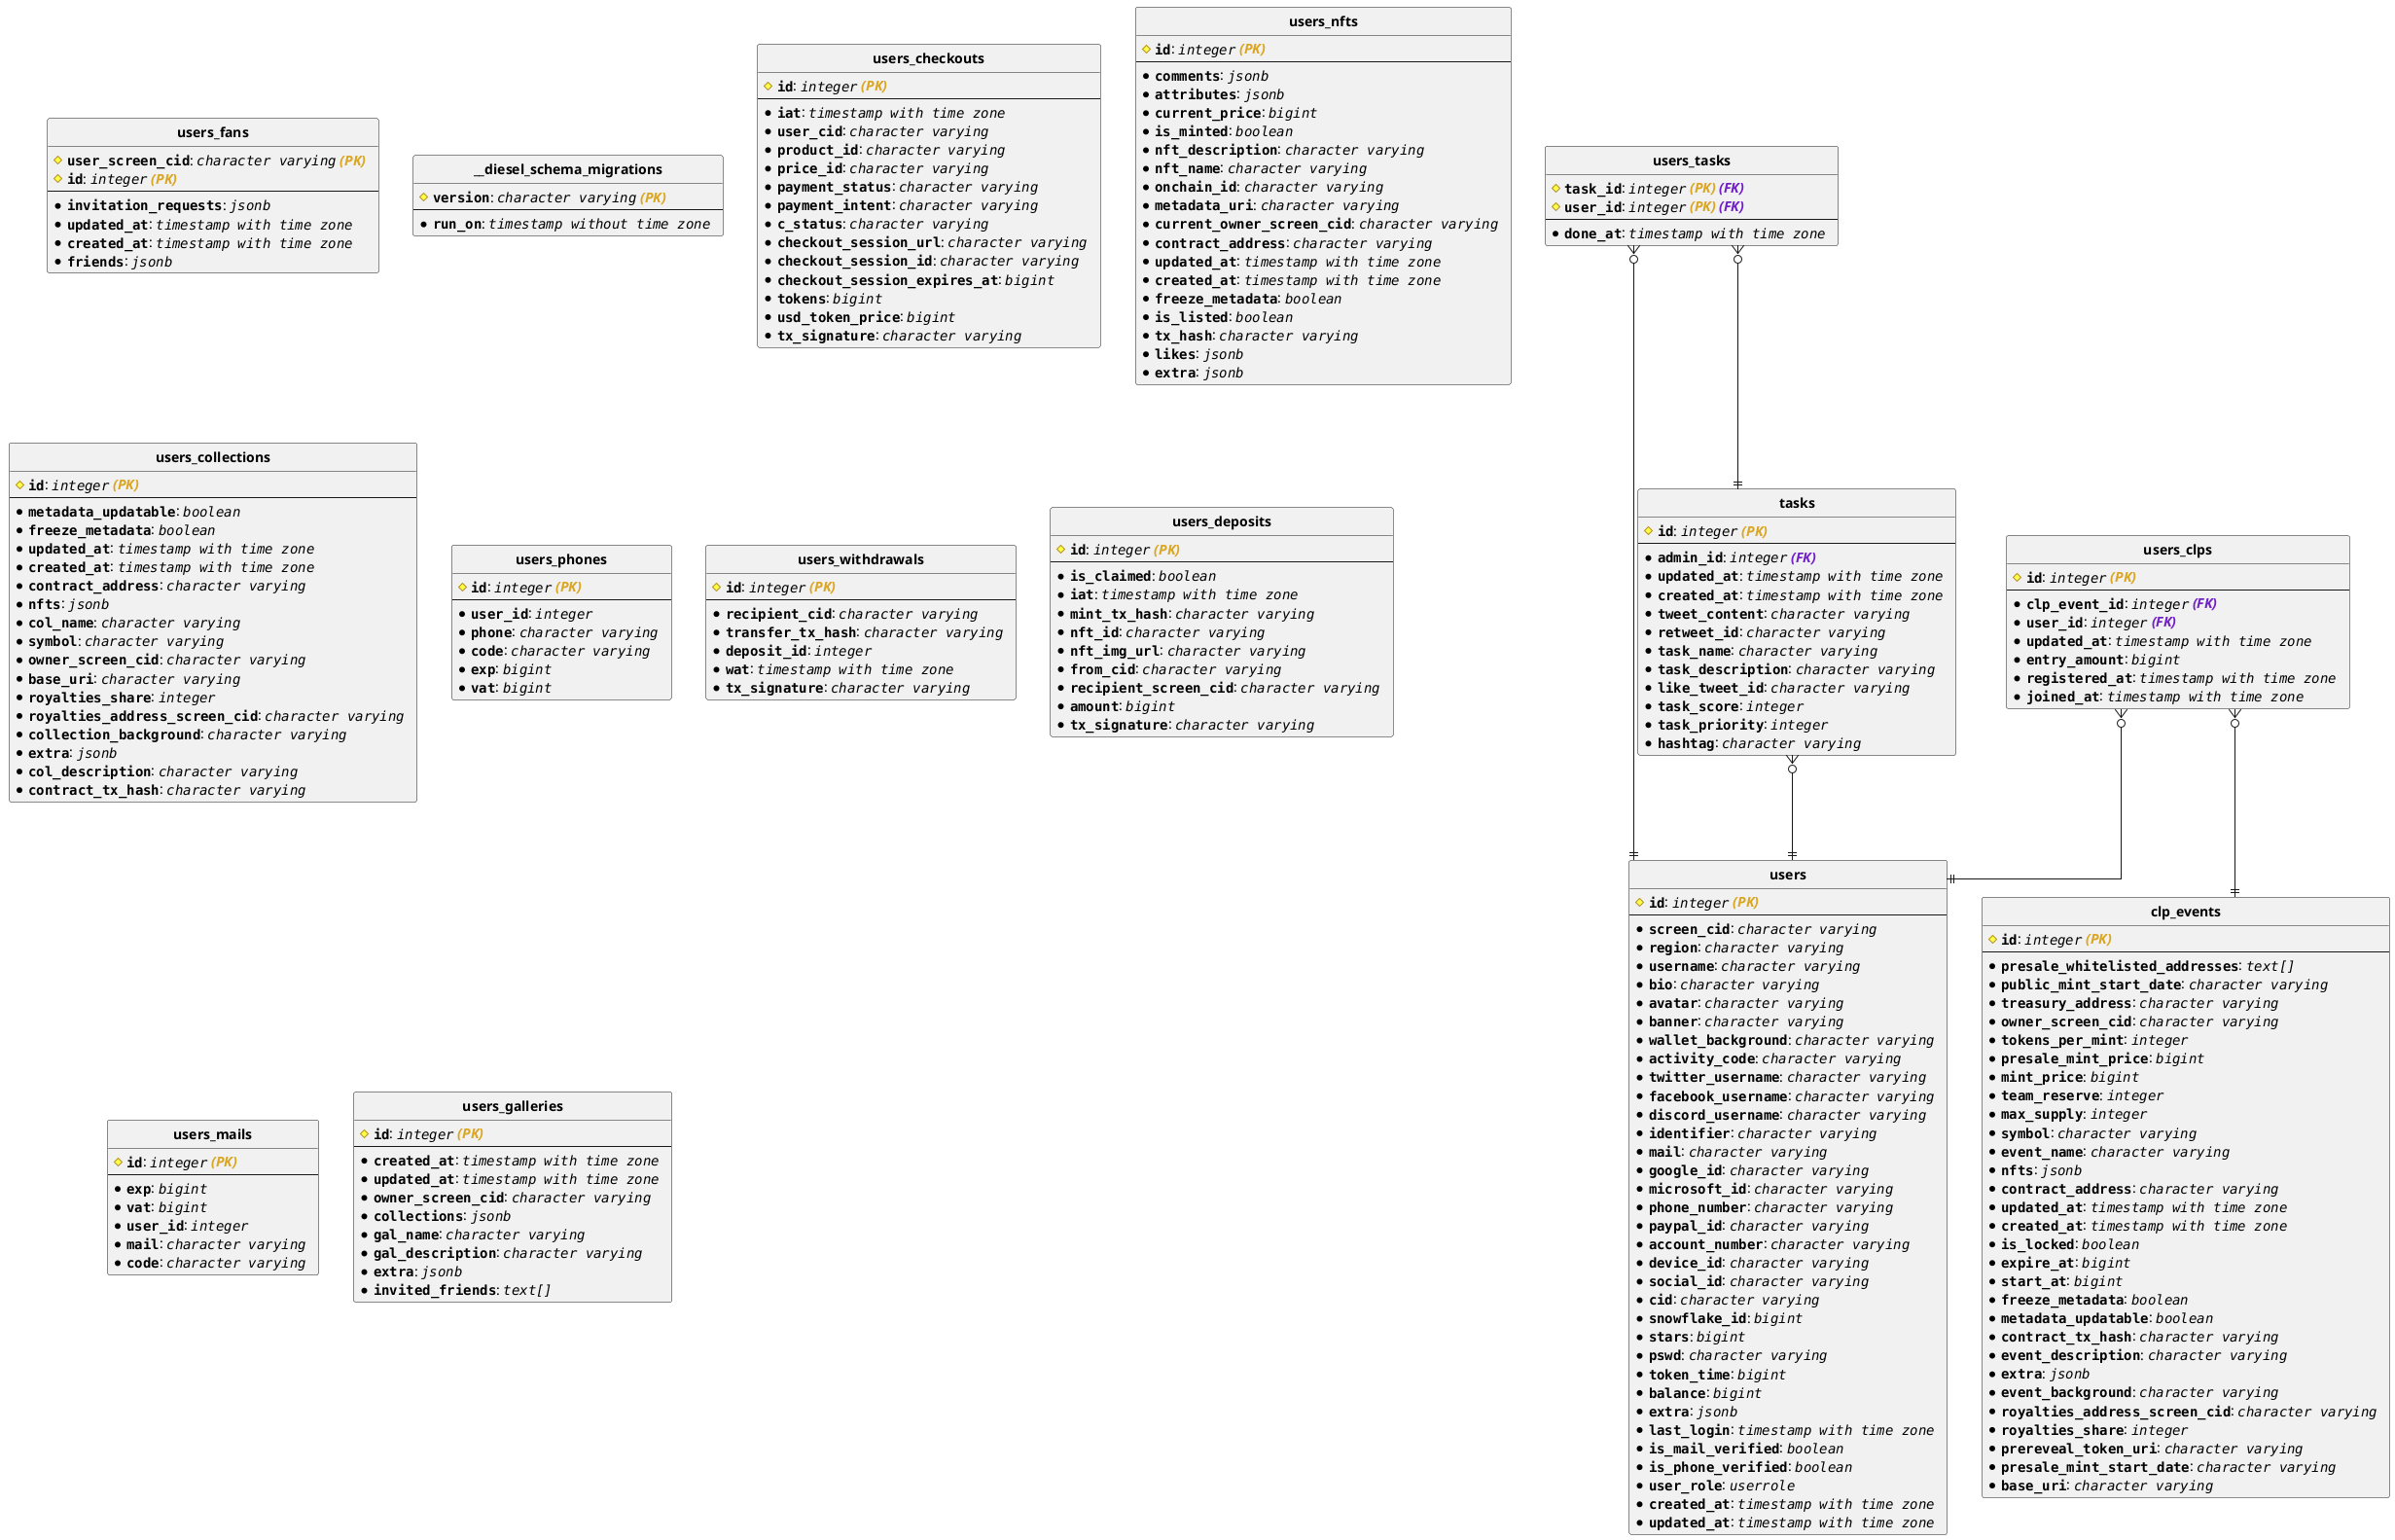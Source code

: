 @startuml 

hide circle
skinparam linetype ortho

entity "**users_fans**" {
# <b>""user_screen_cid""</b>: //""character varying"" <b><color:goldenrod>(PK) </color></b> //
# <b>""id""</b>: //""integer"" <b><color:goldenrod>(PK) </color></b> //
---
* <b>""invitation_requests""</b>: //""jsonb""  //
* <b>""updated_at""</b>: //""timestamp with time zone""  //
* <b>""created_at""</b>: //""timestamp with time zone""  //
* <b>""friends""</b>: //""jsonb""  //
}

entity "**__diesel_schema_migrations**" {
# <b>""version""</b>: //""character varying"" <b><color:goldenrod>(PK) </color></b> //
---
* <b>""run_on""</b>: //""timestamp without time zone""  //
}

entity "**users_checkouts**" {
# <b>""id""</b>: //""integer"" <b><color:goldenrod>(PK) </color></b> //
---
* <b>""iat""</b>: //""timestamp with time zone""  //
* <b>""user_cid""</b>: //""character varying""  //
* <b>""product_id""</b>: //""character varying""  //
* <b>""price_id""</b>: //""character varying""  //
* <b>""payment_status""</b>: //""character varying""  //
* <b>""payment_intent""</b>: //""character varying""  //
* <b>""c_status""</b>: //""character varying""  //
* <b>""checkout_session_url""</b>: //""character varying""  //
* <b>""checkout_session_id""</b>: //""character varying""  //
* <b>""checkout_session_expires_at""</b>: //""bigint""  //
* <b>""tokens""</b>: //""bigint""  //
* <b>""usd_token_price""</b>: //""bigint""  //
* <b>""tx_signature""</b>: //""character varying""  //
}

entity "**users**" {
# <b>""id""</b>: //""integer"" <b><color:goldenrod>(PK) </color></b> //
---
* <b>""screen_cid""</b>: //""character varying""  //
* <b>""region""</b>: //""character varying""  //
* <b>""username""</b>: //""character varying""  //
* <b>""bio""</b>: //""character varying""  //
* <b>""avatar""</b>: //""character varying""  //
* <b>""banner""</b>: //""character varying""  //
* <b>""wallet_background""</b>: //""character varying""  //
* <b>""activity_code""</b>: //""character varying""  //
* <b>""twitter_username""</b>: //""character varying""  //
* <b>""facebook_username""</b>: //""character varying""  //
* <b>""discord_username""</b>: //""character varying""  //
* <b>""identifier""</b>: //""character varying""  //
* <b>""mail""</b>: //""character varying""  //
* <b>""google_id""</b>: //""character varying""  //
* <b>""microsoft_id""</b>: //""character varying""  //
* <b>""phone_number""</b>: //""character varying""  //
* <b>""paypal_id""</b>: //""character varying""  //
* <b>""account_number""</b>: //""character varying""  //
* <b>""device_id""</b>: //""character varying""  //
* <b>""social_id""</b>: //""character varying""  //
* <b>""cid""</b>: //""character varying""  //
* <b>""snowflake_id""</b>: //""bigint""  //
* <b>""stars""</b>: //""bigint""  //
* <b>""pswd""</b>: //""character varying""  //
* <b>""token_time""</b>: //""bigint""  //
* <b>""balance""</b>: //""bigint""  //
* <b>""extra""</b>: //""jsonb""  //
* <b>""last_login""</b>: //""timestamp with time zone""  //
* <b>""is_mail_verified""</b>: //""boolean""  //
* <b>""is_phone_verified""</b>: //""boolean""  //
* <b>""user_role""</b>: //""userrole""  //
* <b>""created_at""</b>: //""timestamp with time zone""  //
* <b>""updated_at""</b>: //""timestamp with time zone""  //
}

entity "**tasks**" {
# <b>""id""</b>: //""integer"" <b><color:goldenrod>(PK) </color></b> //
---
* <b>""admin_id""</b>: //""integer"" <b><color:701fc6>(FK) </color></b> //
* <b>""updated_at""</b>: //""timestamp with time zone""  //
* <b>""created_at""</b>: //""timestamp with time zone""  //
* <b>""tweet_content""</b>: //""character varying""  //
* <b>""retweet_id""</b>: //""character varying""  //
* <b>""task_name""</b>: //""character varying""  //
* <b>""task_description""</b>: //""character varying""  //
* <b>""like_tweet_id""</b>: //""character varying""  //
* <b>""task_score""</b>: //""integer""  //
* <b>""task_priority""</b>: //""integer""  //
* <b>""hashtag""</b>: //""character varying""  //
}

entity "**users_nfts**" {
# <b>""id""</b>: //""integer"" <b><color:goldenrod>(PK) </color></b> //
---
* <b>""comments""</b>: //""jsonb""  //
* <b>""attributes""</b>: //""jsonb""  //
* <b>""current_price""</b>: //""bigint""  //
* <b>""is_minted""</b>: //""boolean""  //
* <b>""nft_description""</b>: //""character varying""  //
* <b>""nft_name""</b>: //""character varying""  //
* <b>""onchain_id""</b>: //""character varying""  //
* <b>""metadata_uri""</b>: //""character varying""  //
* <b>""current_owner_screen_cid""</b>: //""character varying""  //
* <b>""contract_address""</b>: //""character varying""  //
* <b>""updated_at""</b>: //""timestamp with time zone""  //
* <b>""created_at""</b>: //""timestamp with time zone""  //
* <b>""freeze_metadata""</b>: //""boolean""  //
* <b>""is_listed""</b>: //""boolean""  //
* <b>""tx_hash""</b>: //""character varying""  //
* <b>""likes""</b>: //""jsonb""  //
* <b>""extra""</b>: //""jsonb""  //
}

entity "**users_tasks**" {
# <b>""task_id""</b>: //""integer"" <b><color:goldenrod>(PK) </color></b><b><color:701fc6>(FK) </color></b> //
# <b>""user_id""</b>: //""integer"" <b><color:goldenrod>(PK) </color></b><b><color:701fc6>(FK) </color></b> //
---
* <b>""done_at""</b>: //""timestamp with time zone""  //
}

entity "**users_collections**" {
# <b>""id""</b>: //""integer"" <b><color:goldenrod>(PK) </color></b> //
---
* <b>""metadata_updatable""</b>: //""boolean""  //
* <b>""freeze_metadata""</b>: //""boolean""  //
* <b>""updated_at""</b>: //""timestamp with time zone""  //
* <b>""created_at""</b>: //""timestamp with time zone""  //
* <b>""contract_address""</b>: //""character varying""  //
* <b>""nfts""</b>: //""jsonb""  //
* <b>""col_name""</b>: //""character varying""  //
* <b>""symbol""</b>: //""character varying""  //
* <b>""owner_screen_cid""</b>: //""character varying""  //
* <b>""base_uri""</b>: //""character varying""  //
* <b>""royalties_share""</b>: //""integer""  //
* <b>""royalties_address_screen_cid""</b>: //""character varying""  //
* <b>""collection_background""</b>: //""character varying""  //
* <b>""extra""</b>: //""jsonb""  //
* <b>""col_description""</b>: //""character varying""  //
* <b>""contract_tx_hash""</b>: //""character varying""  //
}

entity "**users_phones**" {
# <b>""id""</b>: //""integer"" <b><color:goldenrod>(PK) </color></b> //
---
* <b>""user_id""</b>: //""integer""  //
* <b>""phone""</b>: //""character varying""  //
* <b>""code""</b>: //""character varying""  //
* <b>""exp""</b>: //""bigint""  //
* <b>""vat""</b>: //""bigint""  //
}

entity "**users_clps**" {
# <b>""id""</b>: //""integer"" <b><color:goldenrod>(PK) </color></b> //
---
* <b>""clp_event_id""</b>: //""integer"" <b><color:701fc6>(FK) </color></b> //
* <b>""user_id""</b>: //""integer"" <b><color:701fc6>(FK) </color></b> //
* <b>""updated_at""</b>: //""timestamp with time zone""  //
* <b>""entry_amount""</b>: //""bigint""  //
* <b>""registered_at""</b>: //""timestamp with time zone""  //
* <b>""joined_at""</b>: //""timestamp with time zone""  //
}

entity "**users_withdrawals**" {
# <b>""id""</b>: //""integer"" <b><color:goldenrod>(PK) </color></b> //
---
* <b>""recipient_cid""</b>: //""character varying""  //
* <b>""transfer_tx_hash""</b>: //""character varying""  //
* <b>""deposit_id""</b>: //""integer""  //
* <b>""wat""</b>: //""timestamp with time zone""  //
* <b>""tx_signature""</b>: //""character varying""  //
}

entity "**users_deposits**" {
# <b>""id""</b>: //""integer"" <b><color:goldenrod>(PK) </color></b> //
---
* <b>""is_claimed""</b>: //""boolean""  //
* <b>""iat""</b>: //""timestamp with time zone""  //
* <b>""mint_tx_hash""</b>: //""character varying""  //
* <b>""nft_id""</b>: //""character varying""  //
* <b>""nft_img_url""</b>: //""character varying""  //
* <b>""from_cid""</b>: //""character varying""  //
* <b>""recipient_screen_cid""</b>: //""character varying""  //
* <b>""amount""</b>: //""bigint""  //
* <b>""tx_signature""</b>: //""character varying""  //
}

entity "**clp_events**" {
# <b>""id""</b>: //""integer"" <b><color:goldenrod>(PK) </color></b> //
---
* <b>""presale_whitelisted_addresses""</b>: //""text[]""  //
* <b>""public_mint_start_date""</b>: //""character varying""  //
* <b>""treasury_address""</b>: //""character varying""  //
* <b>""owner_screen_cid""</b>: //""character varying""  //
* <b>""tokens_per_mint""</b>: //""integer""  //
* <b>""presale_mint_price""</b>: //""bigint""  //
* <b>""mint_price""</b>: //""bigint""  //
* <b>""team_reserve""</b>: //""integer""  //
* <b>""max_supply""</b>: //""integer""  //
* <b>""symbol""</b>: //""character varying""  //
* <b>""event_name""</b>: //""character varying""  //
* <b>""nfts""</b>: //""jsonb""  //
* <b>""contract_address""</b>: //""character varying""  //
* <b>""updated_at""</b>: //""timestamp with time zone""  //
* <b>""created_at""</b>: //""timestamp with time zone""  //
* <b>""is_locked""</b>: //""boolean""  //
* <b>""expire_at""</b>: //""bigint""  //
* <b>""start_at""</b>: //""bigint""  //
* <b>""freeze_metadata""</b>: //""boolean""  //
* <b>""metadata_updatable""</b>: //""boolean""  //
* <b>""contract_tx_hash""</b>: //""character varying""  //
* <b>""event_description""</b>: //""character varying""  //
* <b>""extra""</b>: //""jsonb""  //
* <b>""event_background""</b>: //""character varying""  //
* <b>""royalties_address_screen_cid""</b>: //""character varying""  //
* <b>""royalties_share""</b>: //""integer""  //
* <b>""prereveal_token_uri""</b>: //""character varying""  //
* <b>""presale_mint_start_date""</b>: //""character varying""  //
* <b>""base_uri""</b>: //""character varying""  //
}

entity "**users_mails**" {
# <b>""id""</b>: //""integer"" <b><color:goldenrod>(PK) </color></b> //
---
* <b>""exp""</b>: //""bigint""  //
* <b>""vat""</b>: //""bigint""  //
* <b>""user_id""</b>: //""integer""  //
* <b>""mail""</b>: //""character varying""  //
* <b>""code""</b>: //""character varying""  //
}

entity "**users_galleries**" {
# <b>""id""</b>: //""integer"" <b><color:goldenrod>(PK) </color></b> //
---
* <b>""created_at""</b>: //""timestamp with time zone""  //
* <b>""updated_at""</b>: //""timestamp with time zone""  //
* <b>""owner_screen_cid""</b>: //""character varying""  //
* <b>""collections""</b>: //""jsonb""  //
* <b>""gal_name""</b>: //""character varying""  //
* <b>""gal_description""</b>: //""character varying""  //
* <b>""extra""</b>: //""jsonb""  //
* <b>""invited_friends""</b>: //""text[]""  //
}


"**tasks**" }o--|| "**users**"

"**users_tasks**" }o--|| "**tasks**"

"**users_tasks**" }o--|| "**users**"

"**users_clps**" }o--|| "**users**"

"**users_clps**" }o--|| "**clp_events**"


@enduml

